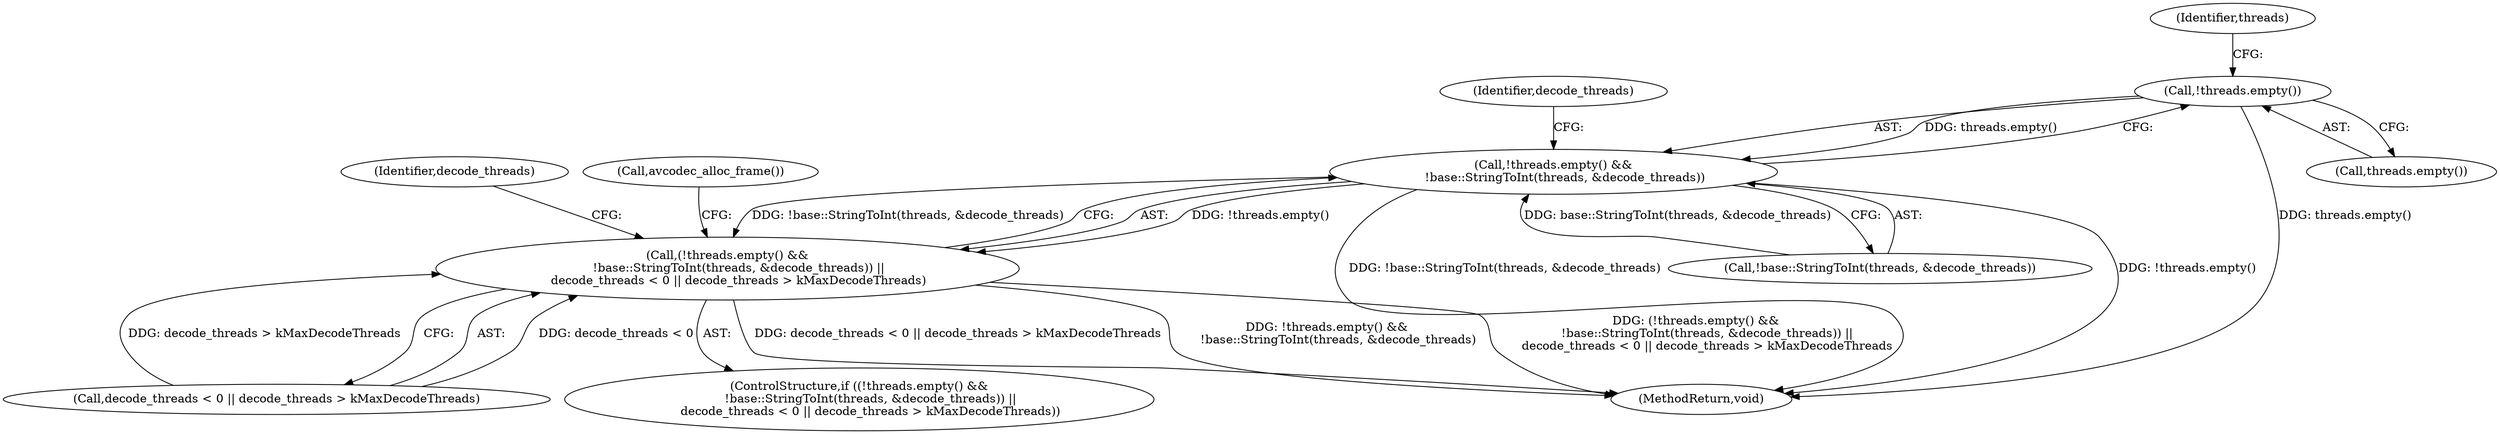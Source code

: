 digraph "0_Chrome_d304b5ec1b16766ea2cb552a27dc14df848d6a0e@API" {
"1000221" [label="(Call,!threads.empty())"];
"1000220" [label="(Call,!threads.empty() &&\n      !base::StringToInt(threads, &decode_threads))"];
"1000219" [label="(Call,(!threads.empty() &&\n      !base::StringToInt(threads, &decode_threads)) ||\n      decode_threads < 0 || decode_threads > kMaxDecodeThreads)"];
"1000221" [label="(Call,!threads.empty())"];
"1000230" [label="(Identifier,decode_threads)"];
"1000344" [label="(MethodReturn,void)"];
"1000228" [label="(Call,decode_threads < 0 || decode_threads > kMaxDecodeThreads)"];
"1000223" [label="(Call,!base::StringToInt(threads, &decode_threads))"];
"1000220" [label="(Call,!threads.empty() &&\n      !base::StringToInt(threads, &decode_threads))"];
"1000237" [label="(Identifier,decode_threads)"];
"1000219" [label="(Call,(!threads.empty() &&\n      !base::StringToInt(threads, &decode_threads)) ||\n      decode_threads < 0 || decode_threads > kMaxDecodeThreads)"];
"1000218" [label="(ControlStructure,if ((!threads.empty() &&\n      !base::StringToInt(threads, &decode_threads)) ||\n      decode_threads < 0 || decode_threads > kMaxDecodeThreads))"];
"1000225" [label="(Identifier,threads)"];
"1000240" [label="(Call,avcodec_alloc_frame())"];
"1000222" [label="(Call,threads.empty())"];
"1000221" -> "1000220"  [label="AST: "];
"1000221" -> "1000222"  [label="CFG: "];
"1000222" -> "1000221"  [label="AST: "];
"1000225" -> "1000221"  [label="CFG: "];
"1000220" -> "1000221"  [label="CFG: "];
"1000221" -> "1000344"  [label="DDG: threads.empty()"];
"1000221" -> "1000220"  [label="DDG: threads.empty()"];
"1000220" -> "1000219"  [label="AST: "];
"1000220" -> "1000223"  [label="CFG: "];
"1000223" -> "1000220"  [label="AST: "];
"1000230" -> "1000220"  [label="CFG: "];
"1000219" -> "1000220"  [label="CFG: "];
"1000220" -> "1000344"  [label="DDG: !threads.empty()"];
"1000220" -> "1000344"  [label="DDG: !base::StringToInt(threads, &decode_threads)"];
"1000220" -> "1000219"  [label="DDG: !threads.empty()"];
"1000220" -> "1000219"  [label="DDG: !base::StringToInt(threads, &decode_threads)"];
"1000223" -> "1000220"  [label="DDG: base::StringToInt(threads, &decode_threads)"];
"1000219" -> "1000218"  [label="AST: "];
"1000219" -> "1000228"  [label="CFG: "];
"1000228" -> "1000219"  [label="AST: "];
"1000237" -> "1000219"  [label="CFG: "];
"1000240" -> "1000219"  [label="CFG: "];
"1000219" -> "1000344"  [label="DDG: (!threads.empty() &&\n      !base::StringToInt(threads, &decode_threads)) ||\n      decode_threads < 0 || decode_threads > kMaxDecodeThreads"];
"1000219" -> "1000344"  [label="DDG: decode_threads < 0 || decode_threads > kMaxDecodeThreads"];
"1000219" -> "1000344"  [label="DDG: !threads.empty() &&\n      !base::StringToInt(threads, &decode_threads)"];
"1000228" -> "1000219"  [label="DDG: decode_threads < 0"];
"1000228" -> "1000219"  [label="DDG: decode_threads > kMaxDecodeThreads"];
}
